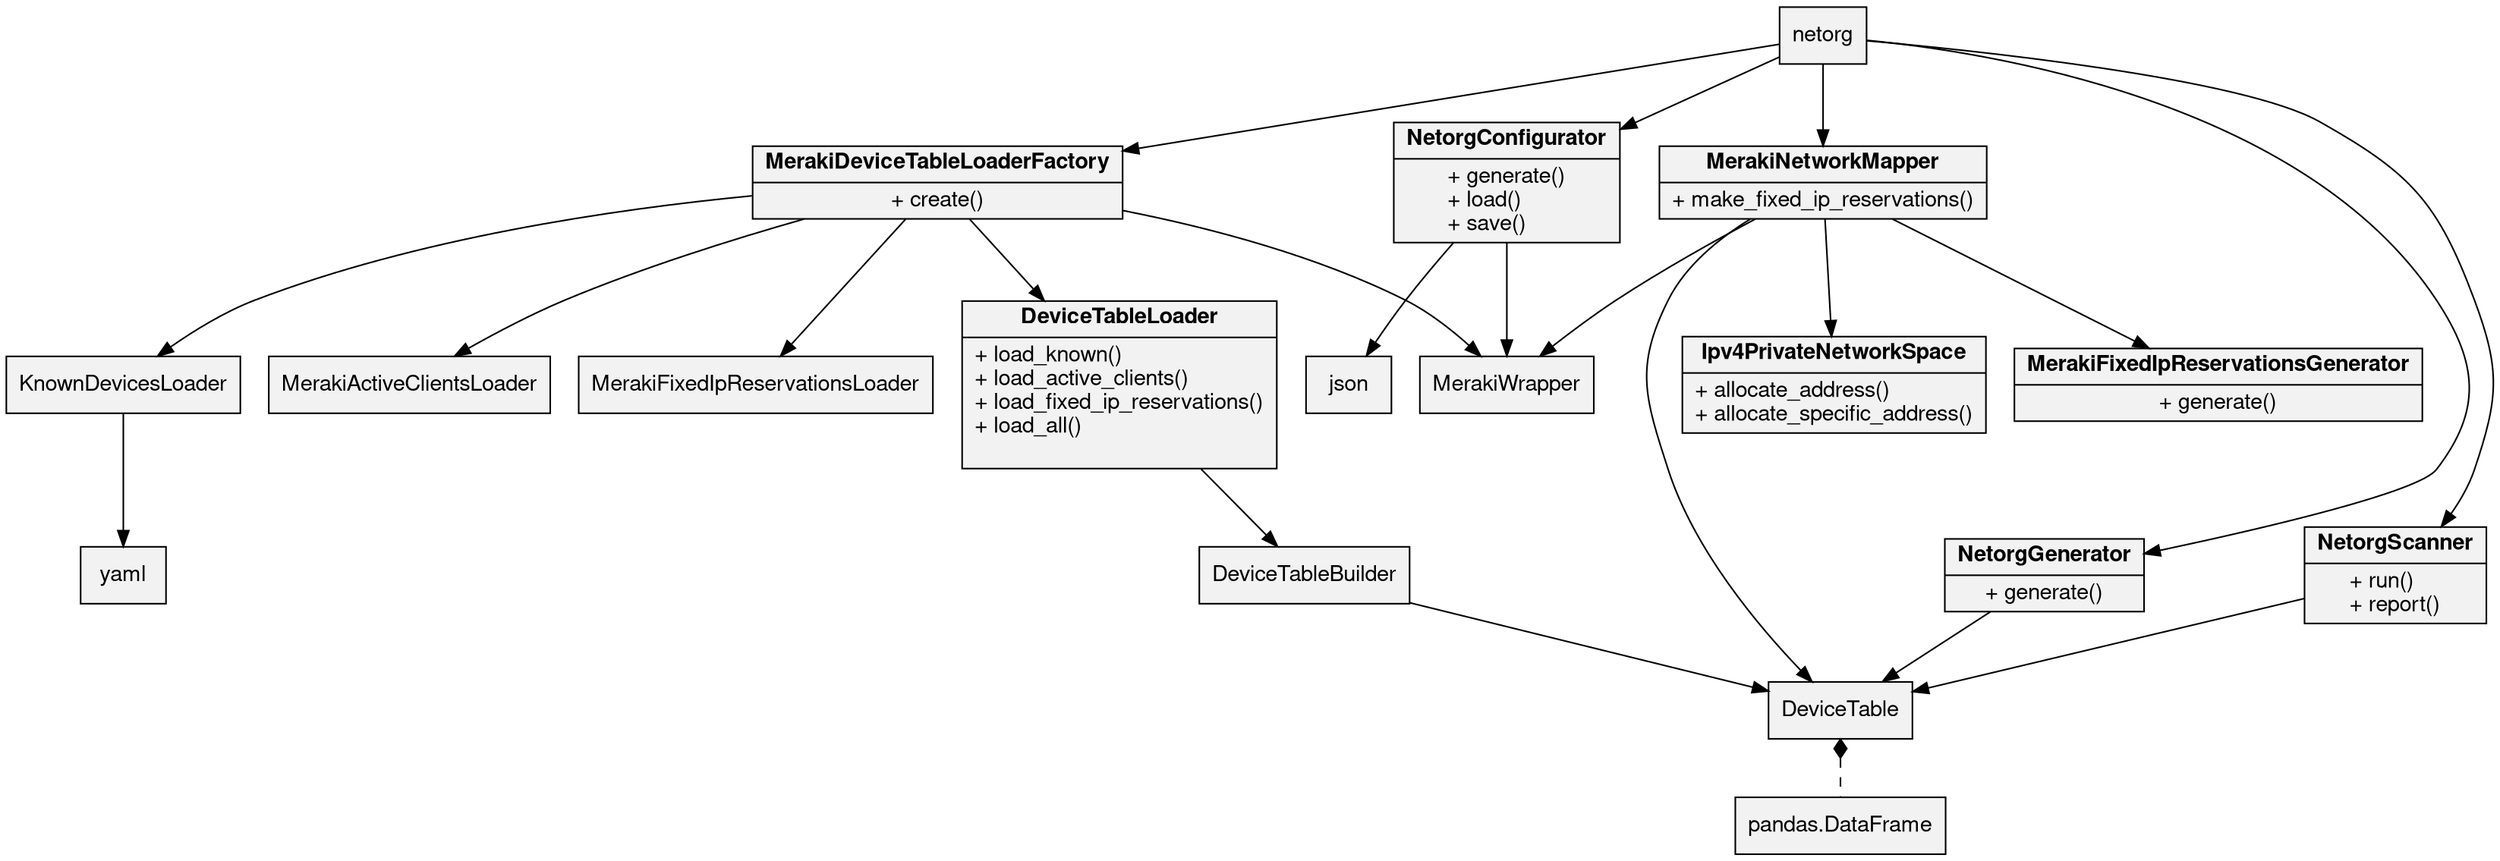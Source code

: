 digraph netorg_structure {

    node [
		fontname="Helvetica,Arial,sans-serif"
		shape=record
		style=filled
		fillcolor=gray95
	]
    netorg -> { MerakiDeviceTableLoaderFactory NetorgConfigurator NetorgGenerator NetorgScanner MerakiNetworkMapper }
    MerakiDeviceTableLoaderFactory -> { DeviceTableLoader KnownDevicesLoader MerakiActiveClientsLoader MerakiFixedIpReservationsLoader MerakiWrapper}
    MerakiNetworkMapper -> { DeviceTable Ipv4PrivateNetworkSpace MerakiFixedIpReservationsGenerator MerakiWrapper }
    NetorgConfigurator -> { MerakiWrapper json }
    NetorgGenerator -> { DeviceTable }
    NetorgScanner -> { DeviceTable }
    KnownDevicesLoader -> { yaml }
    DeviceTableLoader -> { DeviceTableBuilder }
    DeviceTableBuilder -> { DeviceTable }
    edge [dir=back arrowtail=diamond style=dashed]
    DeviceTable -> { DataFrame }

    MerakiFixedIpReservationsGenerator [
        label = <{<b>MerakiFixedIpReservationsGenerator</b> | + generate()<br align="left"/>}>
    ]

    Ipv4PrivateNetworkSpace [
        label = <{<b>Ipv4PrivateNetworkSpace</b> | + allocate_address()<br align="left"/>+ allocate_specific_address()<br align="left"/>}>
    ]

    MerakiDeviceTableLoaderFactory [
        label = <{<b>MerakiDeviceTableLoaderFactory</b> | + create()<br align="left"/>}>
    ]
    
    NetorgConfigurator[
        label = <{<b>NetorgConfigurator</b> | + generate()<br align="left"/>+ load()<br align="left"/>+ save()<br align="left"/>}>
    ]
    
    NetorgGenerator[
        label = <{<b>NetorgGenerator</b> | + generate()<br align="left"/>}>
    ]
    
    NetorgScanner[
        label = <{<b>NetorgScanner</b> | + run()<br align="left"/>+ report()<br align="left"/>}>
    ]
    
    MerakiNetworkMapper[
        label = <{<b>MerakiNetworkMapper</b> | + make_fixed_ip_reservations()<br align="left"/>}>
    ]

    DeviceTableLoader[
        label = <{<b>DeviceTableLoader</b> | + load_known()<br align="left"/>+ load_active_clients()<br align="left"/>+ load_fixed_ip_reservations()<br align="left"/>+ load_all()<br align="left"/>        }>
    ]
    
    DataFrame [
        label = <{pandas.DataFrame}>
    ]
}